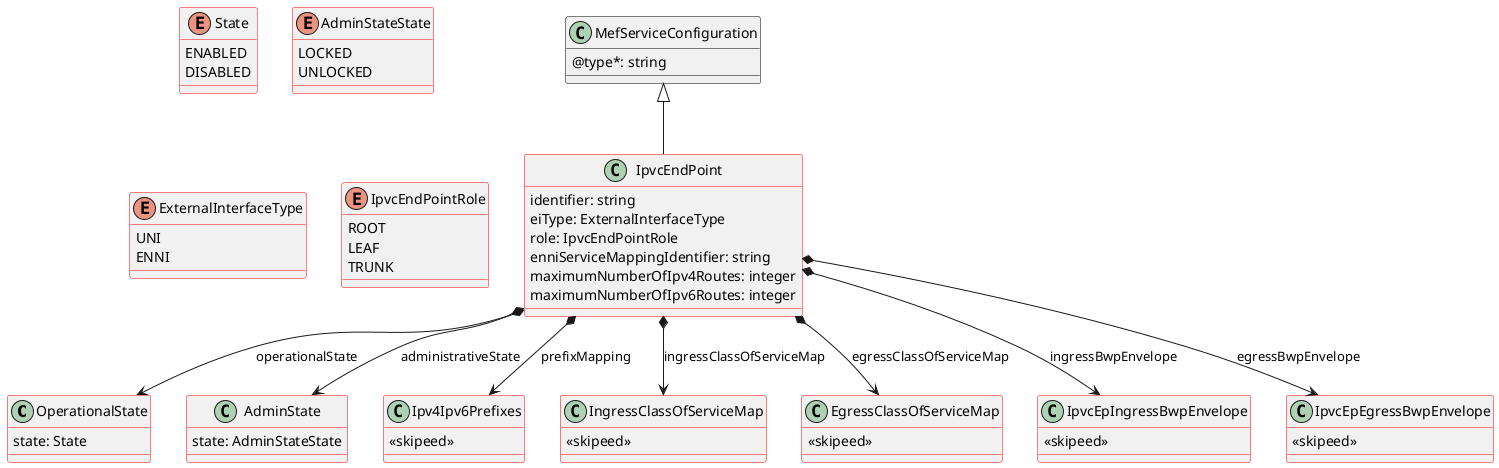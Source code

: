 @startuml
skinparam {
    ClassBorderColor<<API>>  Black
    ClassBorderColor Red
    
}
hide  <<API>> stereotype
class OperationalState {

    state: State
}



class IpvcEndPoint {

    identifier: string
    eiType: ExternalInterfaceType
    role: IpvcEndPointRole
    enniServiceMappingIdentifier: string
    maximumNumberOfIpv4Routes: integer
    maximumNumberOfIpv6Routes: integer
}
MefServiceConfiguration <|-- IpvcEndPoint

IpvcEndPoint *--> AdminState : administrativeState
IpvcEndPoint *--> OperationalState : operationalState
IpvcEndPoint *--> Ipv4Ipv6Prefixes : prefixMapping
IpvcEndPoint *--> IngressClassOfServiceMap : ingressClassOfServiceMap
IpvcEndPoint *--> EgressClassOfServiceMap : egressClassOfServiceMap
IpvcEndPoint *--> IpvcEpIngressBwpEnvelope : ingressBwpEnvelope
IpvcEndPoint *--> IpvcEpEgressBwpEnvelope : egressBwpEnvelope


class AdminState {

    state: AdminStateState
}



enum State {

    ENABLED
    DISABLED
}
enum AdminStateState {

    LOCKED
    UNLOCKED
}


class MefServiceConfiguration<<API>> {

    @type*: string
}



class IngressClassOfServiceMap {

    <<skipeed>>
}

class IpvcEpIngressBwpEnvelope {

    <<skipeed>>
}
class IpvcEpEgressBwpEnvelope {

    <<skipeed>>
}
class EgressClassOfServiceMap {

    <<skipeed>>
}
class Ipv4Ipv6Prefixes {

    <<skipeed>>
}



enum ExternalInterfaceType {

    UNI
    ENNI
}

enum IpvcEndPointRole {

    ROOT
    LEAF
    TRUNK
}
@enduml
